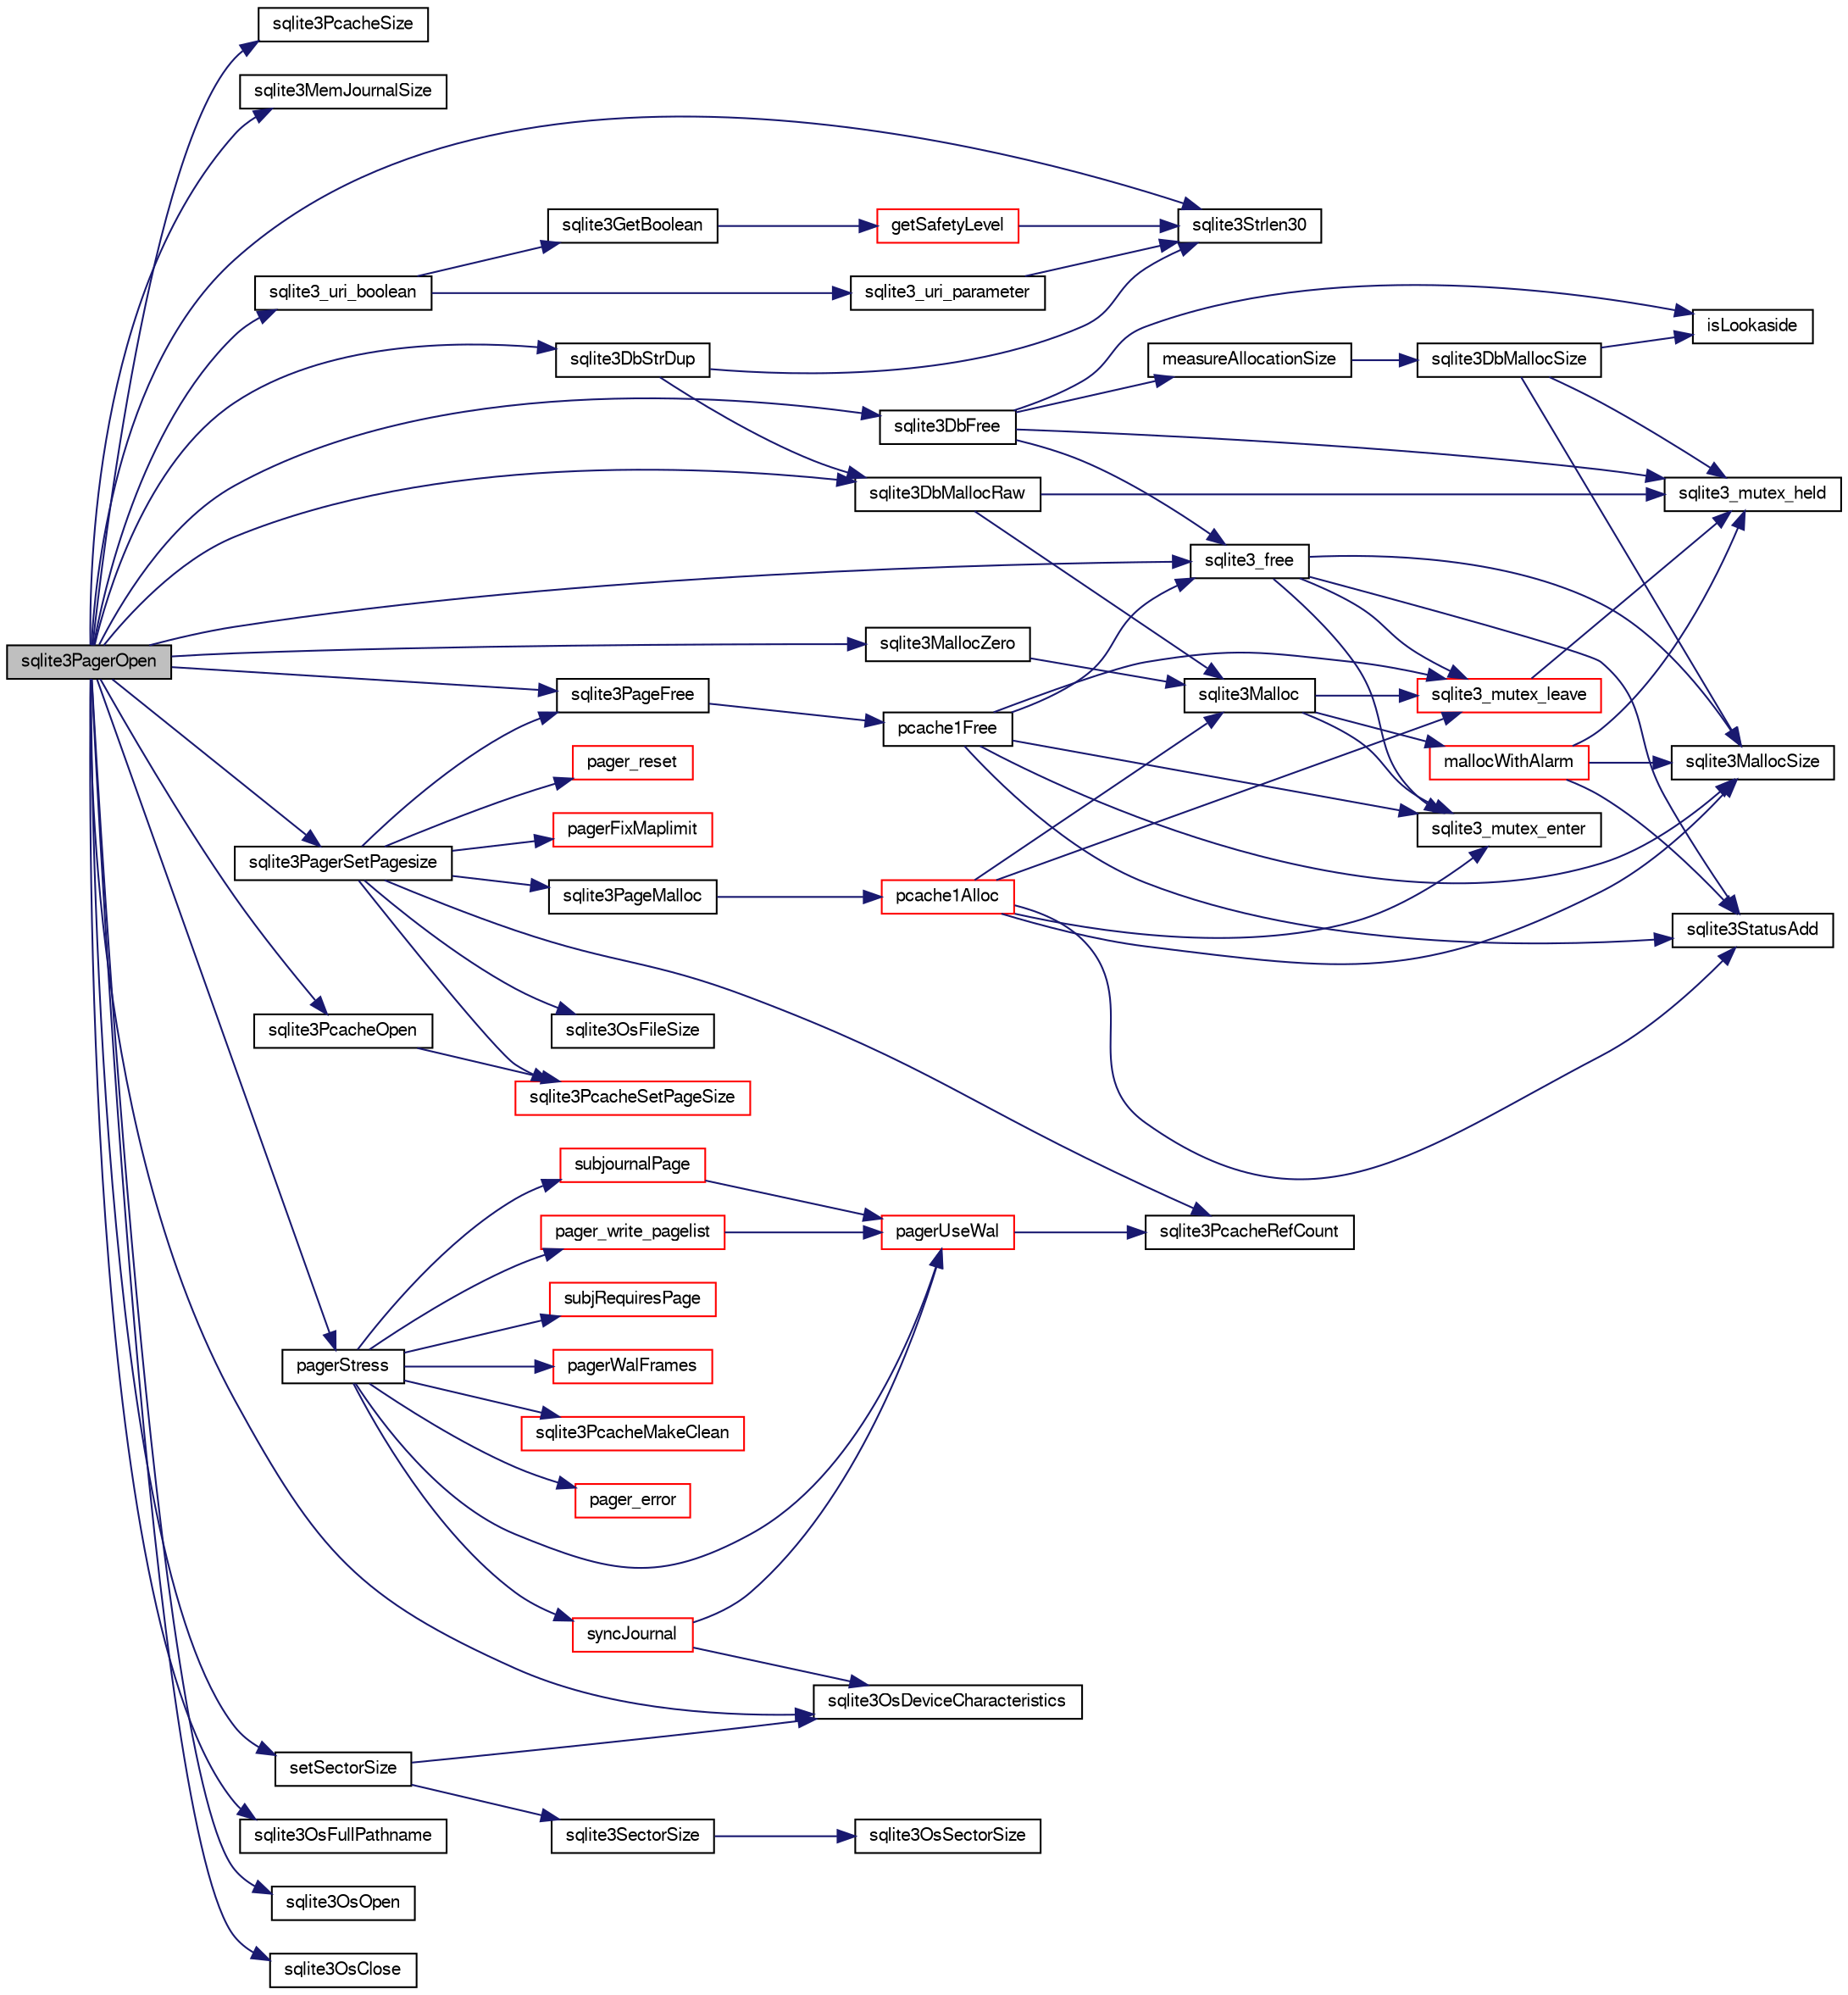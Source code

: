 digraph "sqlite3PagerOpen"
{
  edge [fontname="FreeSans",fontsize="10",labelfontname="FreeSans",labelfontsize="10"];
  node [fontname="FreeSans",fontsize="10",shape=record];
  rankdir="LR";
  Node632575 [label="sqlite3PagerOpen",height=0.2,width=0.4,color="black", fillcolor="grey75", style="filled", fontcolor="black"];
  Node632575 -> Node632576 [color="midnightblue",fontsize="10",style="solid",fontname="FreeSans"];
  Node632576 [label="sqlite3PcacheSize",height=0.2,width=0.4,color="black", fillcolor="white", style="filled",URL="$sqlite3_8c.html#abd3ccb97700f81bf482c44b66fb00cdb"];
  Node632575 -> Node632577 [color="midnightblue",fontsize="10",style="solid",fontname="FreeSans"];
  Node632577 [label="sqlite3MemJournalSize",height=0.2,width=0.4,color="black", fillcolor="white", style="filled",URL="$sqlite3_8c.html#a467faa8c56423e1d71f1edcdf788ea01"];
  Node632575 -> Node632578 [color="midnightblue",fontsize="10",style="solid",fontname="FreeSans"];
  Node632578 [label="sqlite3DbStrDup",height=0.2,width=0.4,color="black", fillcolor="white", style="filled",URL="$sqlite3_8c.html#a0ec4772ee6de7316ecd1e6cabb1beeef"];
  Node632578 -> Node632579 [color="midnightblue",fontsize="10",style="solid",fontname="FreeSans"];
  Node632579 [label="sqlite3Strlen30",height=0.2,width=0.4,color="black", fillcolor="white", style="filled",URL="$sqlite3_8c.html#a3dcd80ba41f1a308193dee74857b62a7"];
  Node632578 -> Node632580 [color="midnightblue",fontsize="10",style="solid",fontname="FreeSans"];
  Node632580 [label="sqlite3DbMallocRaw",height=0.2,width=0.4,color="black", fillcolor="white", style="filled",URL="$sqlite3_8c.html#abbe8be0cf7175e11ddc3e2218fad924e"];
  Node632580 -> Node632581 [color="midnightblue",fontsize="10",style="solid",fontname="FreeSans"];
  Node632581 [label="sqlite3_mutex_held",height=0.2,width=0.4,color="black", fillcolor="white", style="filled",URL="$sqlite3_8c.html#acf77da68932b6bc163c5e68547ecc3e7"];
  Node632580 -> Node632582 [color="midnightblue",fontsize="10",style="solid",fontname="FreeSans"];
  Node632582 [label="sqlite3Malloc",height=0.2,width=0.4,color="black", fillcolor="white", style="filled",URL="$sqlite3_8c.html#a361a2eaa846b1885f123abe46f5d8b2b"];
  Node632582 -> Node632583 [color="midnightblue",fontsize="10",style="solid",fontname="FreeSans"];
  Node632583 [label="sqlite3_mutex_enter",height=0.2,width=0.4,color="black", fillcolor="white", style="filled",URL="$sqlite3_8c.html#a1c12cde690bd89f104de5cbad12a6bf5"];
  Node632582 -> Node632584 [color="midnightblue",fontsize="10",style="solid",fontname="FreeSans"];
  Node632584 [label="mallocWithAlarm",height=0.2,width=0.4,color="red", fillcolor="white", style="filled",URL="$sqlite3_8c.html#ab070d5cf8e48ec8a6a43cf025d48598b"];
  Node632584 -> Node632581 [color="midnightblue",fontsize="10",style="solid",fontname="FreeSans"];
  Node632584 -> Node632590 [color="midnightblue",fontsize="10",style="solid",fontname="FreeSans"];
  Node632590 [label="sqlite3MallocSize",height=0.2,width=0.4,color="black", fillcolor="white", style="filled",URL="$sqlite3_8c.html#acf5d2a5f35270bafb050bd2def576955"];
  Node632584 -> Node632591 [color="midnightblue",fontsize="10",style="solid",fontname="FreeSans"];
  Node632591 [label="sqlite3StatusAdd",height=0.2,width=0.4,color="black", fillcolor="white", style="filled",URL="$sqlite3_8c.html#afa029f93586aeab4cc85360905dae9cd"];
  Node632582 -> Node632588 [color="midnightblue",fontsize="10",style="solid",fontname="FreeSans"];
  Node632588 [label="sqlite3_mutex_leave",height=0.2,width=0.4,color="red", fillcolor="white", style="filled",URL="$sqlite3_8c.html#a5838d235601dbd3c1fa993555c6bcc93"];
  Node632588 -> Node632581 [color="midnightblue",fontsize="10",style="solid",fontname="FreeSans"];
  Node632575 -> Node632579 [color="midnightblue",fontsize="10",style="solid",fontname="FreeSans"];
  Node632575 -> Node632580 [color="midnightblue",fontsize="10",style="solid",fontname="FreeSans"];
  Node632575 -> Node632592 [color="midnightblue",fontsize="10",style="solid",fontname="FreeSans"];
  Node632592 [label="sqlite3OsFullPathname",height=0.2,width=0.4,color="black", fillcolor="white", style="filled",URL="$sqlite3_8c.html#a0456d8c8b3e7990b6e1c4ea93b9a8c17"];
  Node632575 -> Node632593 [color="midnightblue",fontsize="10",style="solid",fontname="FreeSans"];
  Node632593 [label="sqlite3DbFree",height=0.2,width=0.4,color="black", fillcolor="white", style="filled",URL="$sqlite3_8c.html#ac70ab821a6607b4a1b909582dc37a069"];
  Node632593 -> Node632581 [color="midnightblue",fontsize="10",style="solid",fontname="FreeSans"];
  Node632593 -> Node632594 [color="midnightblue",fontsize="10",style="solid",fontname="FreeSans"];
  Node632594 [label="measureAllocationSize",height=0.2,width=0.4,color="black", fillcolor="white", style="filled",URL="$sqlite3_8c.html#a45731e644a22fdb756e2b6337224217a"];
  Node632594 -> Node632595 [color="midnightblue",fontsize="10",style="solid",fontname="FreeSans"];
  Node632595 [label="sqlite3DbMallocSize",height=0.2,width=0.4,color="black", fillcolor="white", style="filled",URL="$sqlite3_8c.html#aa397e5a8a03495203a0767abf0a71f86"];
  Node632595 -> Node632590 [color="midnightblue",fontsize="10",style="solid",fontname="FreeSans"];
  Node632595 -> Node632581 [color="midnightblue",fontsize="10",style="solid",fontname="FreeSans"];
  Node632595 -> Node632596 [color="midnightblue",fontsize="10",style="solid",fontname="FreeSans"];
  Node632596 [label="isLookaside",height=0.2,width=0.4,color="black", fillcolor="white", style="filled",URL="$sqlite3_8c.html#a770fa05ff9717b75e16f4d968a77b897"];
  Node632593 -> Node632596 [color="midnightblue",fontsize="10",style="solid",fontname="FreeSans"];
  Node632593 -> Node632597 [color="midnightblue",fontsize="10",style="solid",fontname="FreeSans"];
  Node632597 [label="sqlite3_free",height=0.2,width=0.4,color="black", fillcolor="white", style="filled",URL="$sqlite3_8c.html#a6552349e36a8a691af5487999ab09519"];
  Node632597 -> Node632583 [color="midnightblue",fontsize="10",style="solid",fontname="FreeSans"];
  Node632597 -> Node632591 [color="midnightblue",fontsize="10",style="solid",fontname="FreeSans"];
  Node632597 -> Node632590 [color="midnightblue",fontsize="10",style="solid",fontname="FreeSans"];
  Node632597 -> Node632588 [color="midnightblue",fontsize="10",style="solid",fontname="FreeSans"];
  Node632575 -> Node632598 [color="midnightblue",fontsize="10",style="solid",fontname="FreeSans"];
  Node632598 [label="sqlite3MallocZero",height=0.2,width=0.4,color="black", fillcolor="white", style="filled",URL="$sqlite3_8c.html#ab3e07a30b9b5471f9f5e8f9cb7229934"];
  Node632598 -> Node632582 [color="midnightblue",fontsize="10",style="solid",fontname="FreeSans"];
  Node632575 -> Node632599 [color="midnightblue",fontsize="10",style="solid",fontname="FreeSans"];
  Node632599 [label="sqlite3OsOpen",height=0.2,width=0.4,color="black", fillcolor="white", style="filled",URL="$sqlite3_8c.html#a12a1f3451e28f9cecd19cf0bb4f8f416"];
  Node632575 -> Node632600 [color="midnightblue",fontsize="10",style="solid",fontname="FreeSans"];
  Node632600 [label="sqlite3OsDeviceCharacteristics",height=0.2,width=0.4,color="black", fillcolor="white", style="filled",URL="$sqlite3_8c.html#a251e030ce1bd2e552bc2dd66b1ac36d0"];
  Node632575 -> Node632601 [color="midnightblue",fontsize="10",style="solid",fontname="FreeSans"];
  Node632601 [label="setSectorSize",height=0.2,width=0.4,color="black", fillcolor="white", style="filled",URL="$sqlite3_8c.html#ae5c96f9f828df3cd795fe591b788ce35"];
  Node632601 -> Node632600 [color="midnightblue",fontsize="10",style="solid",fontname="FreeSans"];
  Node632601 -> Node632602 [color="midnightblue",fontsize="10",style="solid",fontname="FreeSans"];
  Node632602 [label="sqlite3SectorSize",height=0.2,width=0.4,color="black", fillcolor="white", style="filled",URL="$sqlite3_8c.html#aa7a19cf4335c553ca8a39a706ad761b9"];
  Node632602 -> Node632603 [color="midnightblue",fontsize="10",style="solid",fontname="FreeSans"];
  Node632603 [label="sqlite3OsSectorSize",height=0.2,width=0.4,color="black", fillcolor="white", style="filled",URL="$sqlite3_8c.html#a6f3dc94b9e48b6973f57701ac10e695b"];
  Node632575 -> Node632604 [color="midnightblue",fontsize="10",style="solid",fontname="FreeSans"];
  Node632604 [label="sqlite3_uri_boolean",height=0.2,width=0.4,color="black", fillcolor="white", style="filled",URL="$sqlite3_8c.html#a1124cc9034bdbc616bb6d54455a4110f"];
  Node632604 -> Node632605 [color="midnightblue",fontsize="10",style="solid",fontname="FreeSans"];
  Node632605 [label="sqlite3_uri_parameter",height=0.2,width=0.4,color="black", fillcolor="white", style="filled",URL="$sqlite3_8c.html#ac458a31f6d1ac77f3458747610fb05a0"];
  Node632605 -> Node632579 [color="midnightblue",fontsize="10",style="solid",fontname="FreeSans"];
  Node632604 -> Node632606 [color="midnightblue",fontsize="10",style="solid",fontname="FreeSans"];
  Node632606 [label="sqlite3GetBoolean",height=0.2,width=0.4,color="black", fillcolor="white", style="filled",URL="$sqlite3_8c.html#ab0af800844fea07eb392dfcabd9b8b27"];
  Node632606 -> Node632607 [color="midnightblue",fontsize="10",style="solid",fontname="FreeSans"];
  Node632607 [label="getSafetyLevel",height=0.2,width=0.4,color="red", fillcolor="white", style="filled",URL="$sqlite3_8c.html#af9872d15b4c16938e89be4066ec1c590"];
  Node632607 -> Node632579 [color="midnightblue",fontsize="10",style="solid",fontname="FreeSans"];
  Node632575 -> Node632611 [color="midnightblue",fontsize="10",style="solid",fontname="FreeSans"];
  Node632611 [label="sqlite3PagerSetPagesize",height=0.2,width=0.4,color="black", fillcolor="white", style="filled",URL="$sqlite3_8c.html#ab668348d5dcc0382c247c74b6358f16e"];
  Node632611 -> Node632612 [color="midnightblue",fontsize="10",style="solid",fontname="FreeSans"];
  Node632612 [label="sqlite3PcacheRefCount",height=0.2,width=0.4,color="black", fillcolor="white", style="filled",URL="$sqlite3_8c.html#adee2536d23ec9628e0883ccab03b3429"];
  Node632611 -> Node632613 [color="midnightblue",fontsize="10",style="solid",fontname="FreeSans"];
  Node632613 [label="sqlite3OsFileSize",height=0.2,width=0.4,color="black", fillcolor="white", style="filled",URL="$sqlite3_8c.html#a395914ef2826de6ed70e92b5d02887de"];
  Node632611 -> Node632614 [color="midnightblue",fontsize="10",style="solid",fontname="FreeSans"];
  Node632614 [label="sqlite3PageMalloc",height=0.2,width=0.4,color="black", fillcolor="white", style="filled",URL="$sqlite3_8c.html#af05f296695d164316d4666a76d07f1f0"];
  Node632614 -> Node632615 [color="midnightblue",fontsize="10",style="solid",fontname="FreeSans"];
  Node632615 [label="pcache1Alloc",height=0.2,width=0.4,color="red", fillcolor="white", style="filled",URL="$sqlite3_8c.html#ad80f2390e3fdf5c2feab3ea212d4e9a8"];
  Node632615 -> Node632583 [color="midnightblue",fontsize="10",style="solid",fontname="FreeSans"];
  Node632615 -> Node632591 [color="midnightblue",fontsize="10",style="solid",fontname="FreeSans"];
  Node632615 -> Node632588 [color="midnightblue",fontsize="10",style="solid",fontname="FreeSans"];
  Node632615 -> Node632582 [color="midnightblue",fontsize="10",style="solid",fontname="FreeSans"];
  Node632615 -> Node632590 [color="midnightblue",fontsize="10",style="solid",fontname="FreeSans"];
  Node632611 -> Node632616 [color="midnightblue",fontsize="10",style="solid",fontname="FreeSans"];
  Node632616 [label="pager_reset",height=0.2,width=0.4,color="red", fillcolor="white", style="filled",URL="$sqlite3_8c.html#a80434ecc2e0b58eea05c79b1690be582"];
  Node632611 -> Node632623 [color="midnightblue",fontsize="10",style="solid",fontname="FreeSans"];
  Node632623 [label="sqlite3PcacheSetPageSize",height=0.2,width=0.4,color="red", fillcolor="white", style="filled",URL="$sqlite3_8c.html#aa8f59bcc736613514103517d86dd4b28"];
  Node632611 -> Node632625 [color="midnightblue",fontsize="10",style="solid",fontname="FreeSans"];
  Node632625 [label="sqlite3PageFree",height=0.2,width=0.4,color="black", fillcolor="white", style="filled",URL="$sqlite3_8c.html#a7c85b1d9d633386e0ecb5d56594fe03f"];
  Node632625 -> Node632626 [color="midnightblue",fontsize="10",style="solid",fontname="FreeSans"];
  Node632626 [label="pcache1Free",height=0.2,width=0.4,color="black", fillcolor="white", style="filled",URL="$sqlite3_8c.html#a283e764f60afec3ed4995402b6604ceb"];
  Node632626 -> Node632583 [color="midnightblue",fontsize="10",style="solid",fontname="FreeSans"];
  Node632626 -> Node632591 [color="midnightblue",fontsize="10",style="solid",fontname="FreeSans"];
  Node632626 -> Node632588 [color="midnightblue",fontsize="10",style="solid",fontname="FreeSans"];
  Node632626 -> Node632590 [color="midnightblue",fontsize="10",style="solid",fontname="FreeSans"];
  Node632626 -> Node632597 [color="midnightblue",fontsize="10",style="solid",fontname="FreeSans"];
  Node632611 -> Node632627 [color="midnightblue",fontsize="10",style="solid",fontname="FreeSans"];
  Node632627 [label="pagerFixMaplimit",height=0.2,width=0.4,color="red", fillcolor="white", style="filled",URL="$sqlite3_8c.html#a9f1947188e8c305d8053d69f82318762"];
  Node632575 -> Node632629 [color="midnightblue",fontsize="10",style="solid",fontname="FreeSans"];
  Node632629 [label="sqlite3PcacheOpen",height=0.2,width=0.4,color="black", fillcolor="white", style="filled",URL="$sqlite3_8c.html#ac00b78fcdee2f240e2f1ca2a3d063b24"];
  Node632629 -> Node632623 [color="midnightblue",fontsize="10",style="solid",fontname="FreeSans"];
  Node632575 -> Node632630 [color="midnightblue",fontsize="10",style="solid",fontname="FreeSans"];
  Node632630 [label="pagerStress",height=0.2,width=0.4,color="black", fillcolor="white", style="filled",URL="$sqlite3_8c.html#abb21a3a371038e9e3e69af0f21a1b386"];
  Node632630 -> Node632631 [color="midnightblue",fontsize="10",style="solid",fontname="FreeSans"];
  Node632631 [label="pagerUseWal",height=0.2,width=0.4,color="red", fillcolor="white", style="filled",URL="$sqlite3_8c.html#a31def80bfe1de9284d635ba190a5eb68"];
  Node632631 -> Node632612 [color="midnightblue",fontsize="10",style="solid",fontname="FreeSans"];
  Node632630 -> Node632893 [color="midnightblue",fontsize="10",style="solid",fontname="FreeSans"];
  Node632893 [label="subjRequiresPage",height=0.2,width=0.4,color="red", fillcolor="white", style="filled",URL="$sqlite3_8c.html#a8c8d460aa8cc7cb907b2e04844aaba86"];
  Node632630 -> Node632895 [color="midnightblue",fontsize="10",style="solid",fontname="FreeSans"];
  Node632895 [label="subjournalPage",height=0.2,width=0.4,color="red", fillcolor="white", style="filled",URL="$sqlite3_8c.html#a836f5a13ba09ee3f118ebe73b58591c4"];
  Node632895 -> Node632631 [color="midnightblue",fontsize="10",style="solid",fontname="FreeSans"];
  Node632630 -> Node632905 [color="midnightblue",fontsize="10",style="solid",fontname="FreeSans"];
  Node632905 [label="pagerWalFrames",height=0.2,width=0.4,color="red", fillcolor="white", style="filled",URL="$sqlite3_8c.html#a1675dba6bfeb50d8aa8a0509103fd004"];
  Node632630 -> Node633025 [color="midnightblue",fontsize="10",style="solid",fontname="FreeSans"];
  Node633025 [label="syncJournal",height=0.2,width=0.4,color="red", fillcolor="white", style="filled",URL="$sqlite3_8c.html#a53f9f2b680d397f110a892f8931623c6"];
  Node633025 -> Node632631 [color="midnightblue",fontsize="10",style="solid",fontname="FreeSans"];
  Node633025 -> Node632600 [color="midnightblue",fontsize="10",style="solid",fontname="FreeSans"];
  Node632630 -> Node633031 [color="midnightblue",fontsize="10",style="solid",fontname="FreeSans"];
  Node633031 [label="pager_write_pagelist",height=0.2,width=0.4,color="red", fillcolor="white", style="filled",URL="$sqlite3_8c.html#a6287c834edd4d88c1757d45a9d7f7dcc"];
  Node633031 -> Node632631 [color="midnightblue",fontsize="10",style="solid",fontname="FreeSans"];
  Node632630 -> Node632620 [color="midnightblue",fontsize="10",style="solid",fontname="FreeSans"];
  Node632620 [label="sqlite3PcacheMakeClean",height=0.2,width=0.4,color="red", fillcolor="white", style="filled",URL="$sqlite3_8c.html#ac00d8abc5cdfaa4da090c03d2b24711c"];
  Node632630 -> Node633017 [color="midnightblue",fontsize="10",style="solid",fontname="FreeSans"];
  Node633017 [label="pager_error",height=0.2,width=0.4,color="red", fillcolor="white", style="filled",URL="$sqlite3_8c.html#ac15e13c61047b37098e21115614ddd22"];
  Node632575 -> Node633003 [color="midnightblue",fontsize="10",style="solid",fontname="FreeSans"];
  Node633003 [label="sqlite3OsClose",height=0.2,width=0.4,color="black", fillcolor="white", style="filled",URL="$sqlite3_8c.html#aa5f0aeb27273a57c0523deaf48997533"];
  Node632575 -> Node632625 [color="midnightblue",fontsize="10",style="solid",fontname="FreeSans"];
  Node632575 -> Node632597 [color="midnightblue",fontsize="10",style="solid",fontname="FreeSans"];
}
